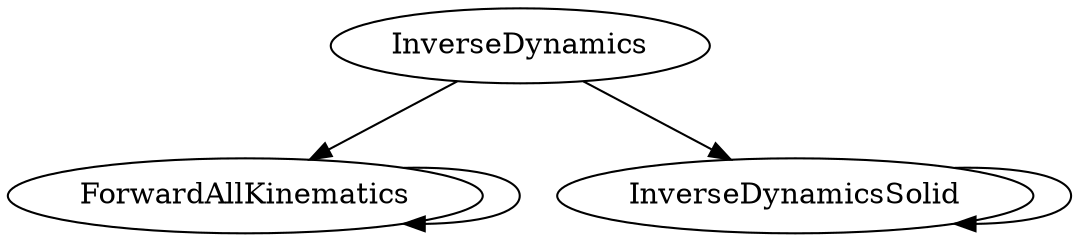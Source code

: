/* Created by mdot for Matlab */
digraph m2html {
  ForwardAllKinematics -> ForwardAllKinematics;
  InverseDynamics -> ForwardAllKinematics;
  InverseDynamics -> InverseDynamicsSolid;
  InverseDynamicsSolid -> InverseDynamicsSolid;

  ForwardAllKinematics [URL="ForwardAllKinematics.html"];
  InverseDynamics [URL="InverseDynamics.html"];
  InverseDynamicsSolid [URL="InverseDynamicsSolid.html"];
}